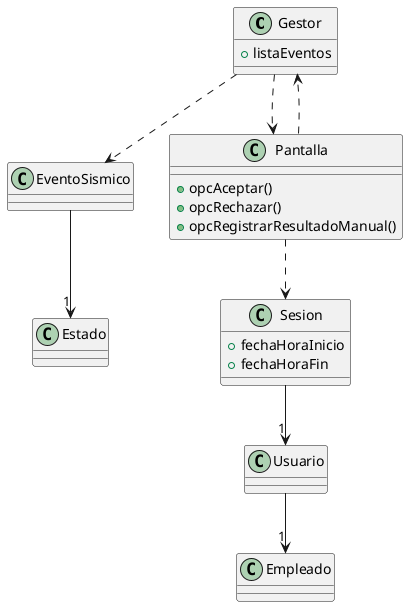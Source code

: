 @startuml clases


class Gestor{
    +listaEventos
}

class EventoSismico{
    
}

class Estado{}

class Pantalla{
    +opcAceptar()
    +opcRechazar()
    +opcRegistrarResultadoManual()
}
'La sesion'
class Sesion{
    +fechaHoraInicio
    +fechaHoraFin
}

class Empleado{

}
class Usuario{}
Gestor ..>Pantalla
Pantalla ..>Gestor
Gestor ..>EventoSismico
EventoSismico --> "1" Estado
Sesion --> "1" Usuario
Usuario --> "1" Empleado

Pantalla ..> Sesion
@enduml

